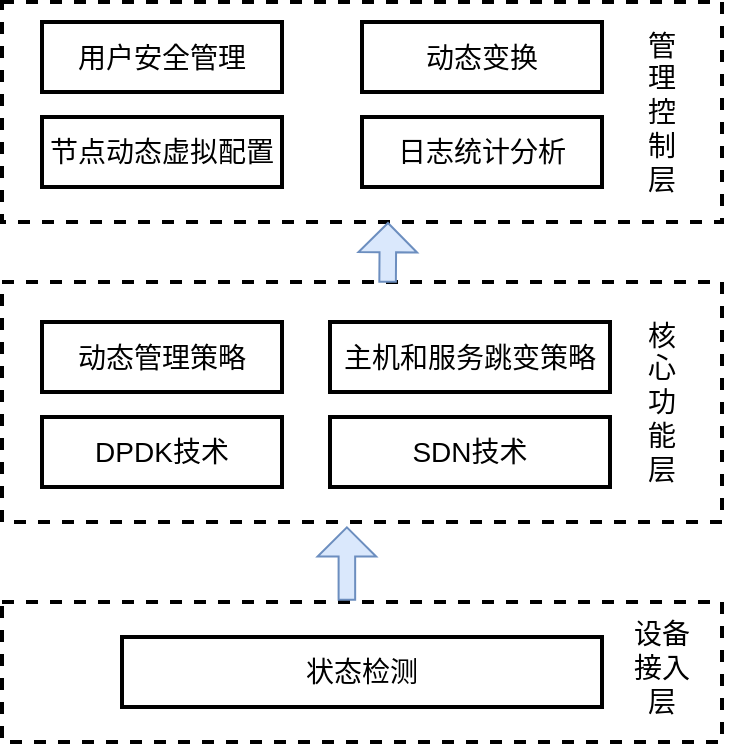 <mxfile version="20.8.23" type="github">
  <diagram name="第 1 页" id="WFhX4uwCeoX5zqb8Q1c_">
    <mxGraphModel dx="988" dy="509" grid="1" gridSize="10" guides="1" tooltips="1" connect="1" arrows="1" fold="1" page="1" pageScale="1" pageWidth="827" pageHeight="1169" math="0" shadow="0">
      <root>
        <mxCell id="0" />
        <mxCell id="1" parent="0" />
        <mxCell id="0VKZmWaiWqi64_Y9kOFG-1" value="" style="rounded=0;whiteSpace=wrap;html=1;fillColor=none;dashed=1;strokeWidth=2;" vertex="1" parent="1">
          <mxGeometry x="180" y="110" width="360" height="110" as="geometry" />
        </mxCell>
        <mxCell id="0VKZmWaiWqi64_Y9kOFG-2" value="节点动态虚拟配置" style="rounded=0;whiteSpace=wrap;html=1;strokeWidth=2;fillColor=none;fontSize=14;" vertex="1" parent="1">
          <mxGeometry x="200" y="167.5" width="120" height="35" as="geometry" />
        </mxCell>
        <mxCell id="0VKZmWaiWqi64_Y9kOFG-3" value="日志统计分析" style="rounded=0;whiteSpace=wrap;html=1;strokeWidth=2;fillColor=none;fontSize=14;" vertex="1" parent="1">
          <mxGeometry x="360" y="167.5" width="120" height="35" as="geometry" />
        </mxCell>
        <mxCell id="0VKZmWaiWqi64_Y9kOFG-4" value="管&lt;br&gt;理&lt;br&gt;控&lt;br&gt;制&lt;br&gt;层" style="text;html=1;strokeColor=none;fillColor=none;align=center;verticalAlign=middle;whiteSpace=wrap;rounded=0;fontSize=14;" vertex="1" parent="1">
          <mxGeometry x="470" y="150" width="80" height="30" as="geometry" />
        </mxCell>
        <mxCell id="0VKZmWaiWqi64_Y9kOFG-5" value="" style="rounded=0;whiteSpace=wrap;html=1;fillColor=none;dashed=1;strokeWidth=2;" vertex="1" parent="1">
          <mxGeometry x="180" y="250" width="360" height="120" as="geometry" />
        </mxCell>
        <mxCell id="0VKZmWaiWqi64_Y9kOFG-6" value="DPDK技术" style="rounded=0;whiteSpace=wrap;html=1;strokeWidth=2;fillColor=none;fontSize=14;" vertex="1" parent="1">
          <mxGeometry x="200" y="317.5" width="120" height="35" as="geometry" />
        </mxCell>
        <mxCell id="0VKZmWaiWqi64_Y9kOFG-7" value="SDN技术" style="rounded=0;whiteSpace=wrap;html=1;strokeWidth=2;fillColor=none;fontSize=14;" vertex="1" parent="1">
          <mxGeometry x="344" y="317.5" width="140" height="35" as="geometry" />
        </mxCell>
        <mxCell id="0VKZmWaiWqi64_Y9kOFG-8" value="核&lt;br&gt;心&lt;br&gt;功&lt;br&gt;能&lt;br&gt;层" style="text;html=1;strokeColor=none;fillColor=none;align=center;verticalAlign=middle;whiteSpace=wrap;rounded=0;fontSize=14;" vertex="1" parent="1">
          <mxGeometry x="470" y="295" width="80" height="30" as="geometry" />
        </mxCell>
        <mxCell id="0VKZmWaiWqi64_Y9kOFG-9" value="" style="shape=flexArrow;endArrow=classic;html=1;rounded=0;fontSize=14;exitX=0.512;exitY=0.005;exitDx=0;exitDy=0;exitPerimeter=0;width=8.276;endSize=4.545;fillColor=#dae8fc;strokeColor=#6c8ebf;" edge="1" parent="1">
          <mxGeometry width="50" height="50" relative="1" as="geometry">
            <mxPoint x="372.8" y="250.4" as="sourcePoint" />
            <mxPoint x="373" y="220" as="targetPoint" />
          </mxGeometry>
        </mxCell>
        <mxCell id="0VKZmWaiWqi64_Y9kOFG-12" value="" style="rounded=0;whiteSpace=wrap;html=1;fillColor=none;dashed=1;strokeWidth=2;" vertex="1" parent="1">
          <mxGeometry x="180" y="410" width="360" height="70" as="geometry" />
        </mxCell>
        <mxCell id="0VKZmWaiWqi64_Y9kOFG-14" value="状态检测" style="rounded=0;whiteSpace=wrap;html=1;strokeWidth=2;fillColor=none;fontSize=14;" vertex="1" parent="1">
          <mxGeometry x="240" y="427.5" width="240" height="35" as="geometry" />
        </mxCell>
        <mxCell id="0VKZmWaiWqi64_Y9kOFG-15" value="设备&lt;br&gt;接入&lt;br&gt;层" style="text;html=1;strokeColor=none;fillColor=none;align=center;verticalAlign=middle;whiteSpace=wrap;rounded=0;fontSize=14;" vertex="1" parent="1">
          <mxGeometry x="470" y="427.5" width="80" height="30" as="geometry" />
        </mxCell>
        <mxCell id="0VKZmWaiWqi64_Y9kOFG-16" value="" style="shape=flexArrow;endArrow=classic;html=1;rounded=0;fontSize=14;exitX=0.479;exitY=-0.009;exitDx=0;exitDy=0;exitPerimeter=0;width=8.276;endSize=4.545;fillColor=#dae8fc;strokeColor=#6c8ebf;entryX=0.479;entryY=1.018;entryDx=0;entryDy=0;entryPerimeter=0;" edge="1" parent="1" source="0VKZmWaiWqi64_Y9kOFG-12" target="0VKZmWaiWqi64_Y9kOFG-5">
          <mxGeometry width="50" height="50" relative="1" as="geometry">
            <mxPoint x="370.0" y="410" as="sourcePoint" />
            <mxPoint x="370.2" y="379.6" as="targetPoint" />
          </mxGeometry>
        </mxCell>
        <mxCell id="0VKZmWaiWqi64_Y9kOFG-18" value="动态管理策略" style="rounded=0;whiteSpace=wrap;html=1;strokeWidth=2;fillColor=none;fontSize=14;" vertex="1" parent="1">
          <mxGeometry x="200" y="270" width="120" height="35" as="geometry" />
        </mxCell>
        <mxCell id="0VKZmWaiWqi64_Y9kOFG-19" value="主机和服务跳变策略" style="rounded=0;whiteSpace=wrap;html=1;strokeWidth=2;fillColor=none;fontSize=14;" vertex="1" parent="1">
          <mxGeometry x="344" y="270" width="140" height="35" as="geometry" />
        </mxCell>
        <mxCell id="0VKZmWaiWqi64_Y9kOFG-20" value="动态变换" style="rounded=0;whiteSpace=wrap;html=1;strokeWidth=2;fillColor=none;fontSize=14;" vertex="1" parent="1">
          <mxGeometry x="360" y="120" width="120" height="35" as="geometry" />
        </mxCell>
        <mxCell id="0VKZmWaiWqi64_Y9kOFG-21" value="用户安全管理" style="rounded=0;whiteSpace=wrap;html=1;strokeWidth=2;fillColor=none;fontSize=14;" vertex="1" parent="1">
          <mxGeometry x="200" y="120" width="120" height="35" as="geometry" />
        </mxCell>
      </root>
    </mxGraphModel>
  </diagram>
</mxfile>
